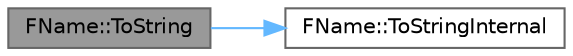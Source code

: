 digraph "FName::ToString"
{
 // INTERACTIVE_SVG=YES
 // LATEX_PDF_SIZE
  bgcolor="transparent";
  edge [fontname=Helvetica,fontsize=10,labelfontname=Helvetica,labelfontsize=10];
  node [fontname=Helvetica,fontsize=10,shape=box,height=0.2,width=0.4];
  rankdir="LR";
  Node1 [id="Node000001",label="FName::ToString",height=0.2,width=0.4,color="gray40", fillcolor="grey60", style="filled", fontcolor="black",tooltip="Converts the FName to a string buffer, avoiding dynamic allocations."];
  Node1 -> Node2 [id="edge1_Node000001_Node000002",color="steelblue1",style="solid",tooltip=" "];
  Node2 [id="Node000002",label="FName::ToStringInternal",height=0.2,width=0.4,color="grey40", fillcolor="white", style="filled",URL="$d0/d53/classFName.html#ace9eb71ec970a91d7b9eccdd9ba190ae",tooltip="Internal implementation of non-allocating ToString()."];
}
